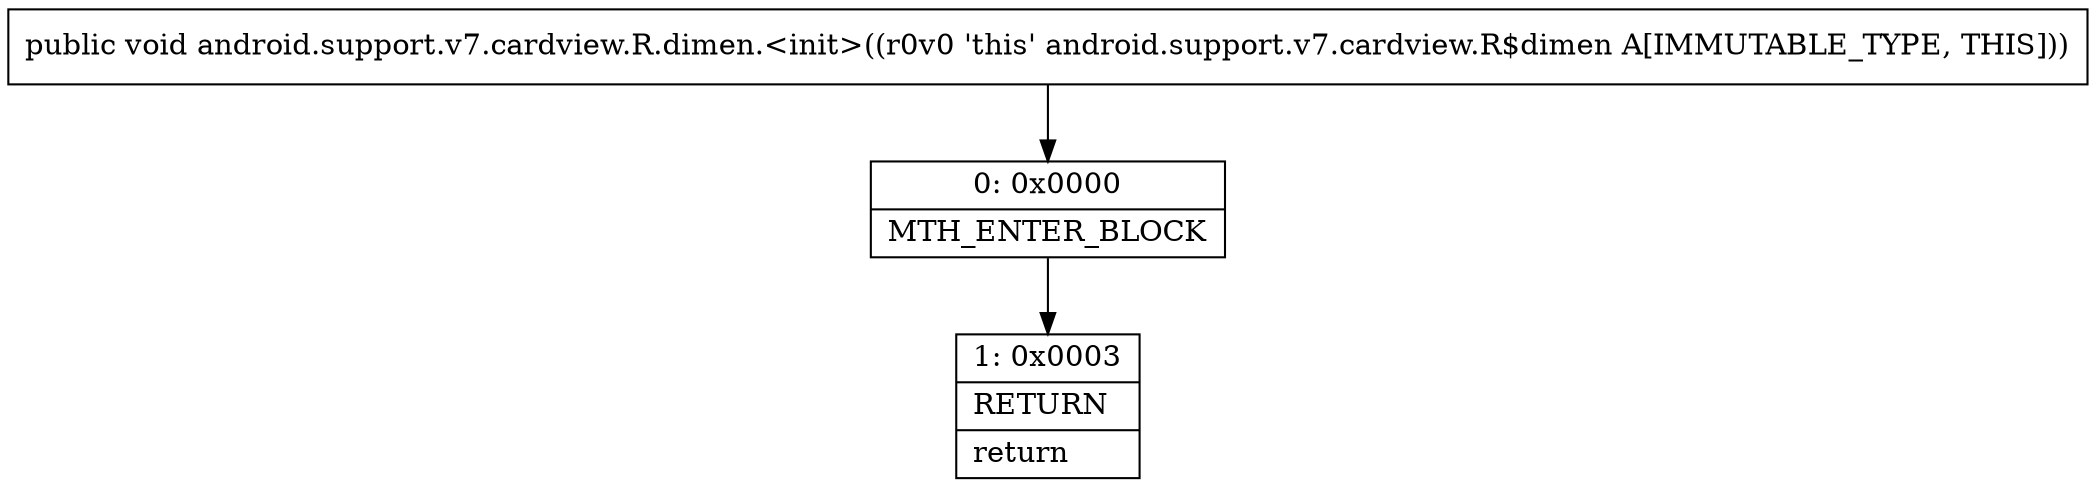 digraph "CFG forandroid.support.v7.cardview.R.dimen.\<init\>()V" {
Node_0 [shape=record,label="{0\:\ 0x0000|MTH_ENTER_BLOCK\l}"];
Node_1 [shape=record,label="{1\:\ 0x0003|RETURN\l|return\l}"];
MethodNode[shape=record,label="{public void android.support.v7.cardview.R.dimen.\<init\>((r0v0 'this' android.support.v7.cardview.R$dimen A[IMMUTABLE_TYPE, THIS])) }"];
MethodNode -> Node_0;
Node_0 -> Node_1;
}

